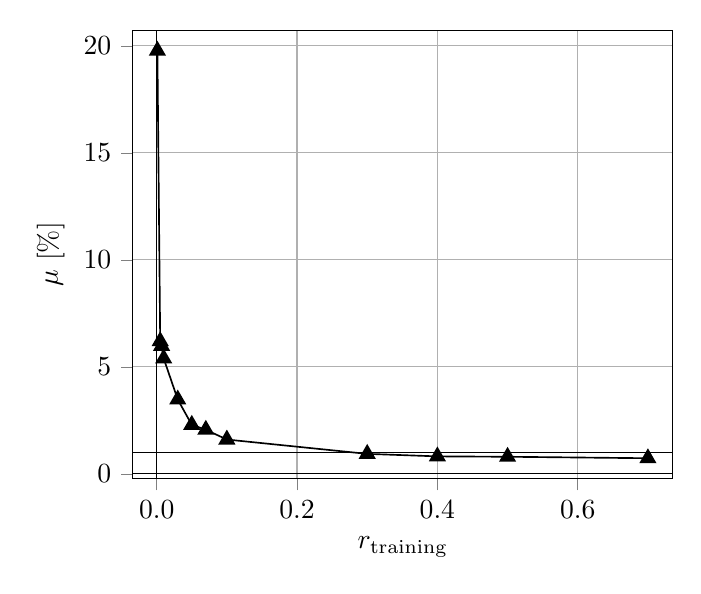 % This file was created by matplotlib2tikz v0.6.18.
\begin{tikzpicture}

\begin{axis}[
tick align=outside,
tick pos=left,
x grid style={white!69.02!black},
xlabel={$r_\text{training}$},
xmajorgrids,
xmin=-0.034, xmax=0.735,
xtick={-0.2,0,0.2,0.4,0.6,0.8},
xticklabels={$-0.2$,$0.0$,$0.2$,$0.4$,$0.6$,$0.8$},
y grid style={white!69.02!black},
ylabel={$\mu$ [\%]},
ymajorgrids,
ymin=-0.22, ymax=20.725,
ytick={-5,0,5,10,15,20,25},
yticklabels={$-5$,$0$,$5$,$10$,$15$,$20$,$25$}
]
\addplot [semithick, black, mark=triangle*, mark size=3, mark options={solid}, forget plot]
table [row sep=\\]{%
0.001	19.773 \\
0.005	6.202 \\
0.007	5.982 \\
0.01	5.392 \\
0.03	3.476 \\
0.05	2.294 \\
0.07	2.063 \\
0.1	1.606 \\
0.3	0.936 \\
0.4	0.819 \\
0.5	0.801 \\
0.7	0.732 \\
};
\path [draw=black, fill opacity=0] (axis cs:0,-0.22)
--(axis cs:0,20.725);

\path [draw=black, fill opacity=0] (axis cs:1,-0.22)
--(axis cs:1,20.725);

\path [draw=black, fill opacity=0] (axis cs:-0.034,0)
--(axis cs:0.735,0);

\path [draw=black, fill opacity=0] (axis cs:-0.034,1)
--(axis cs:0.735,1);

\end{axis}

\end{tikzpicture}